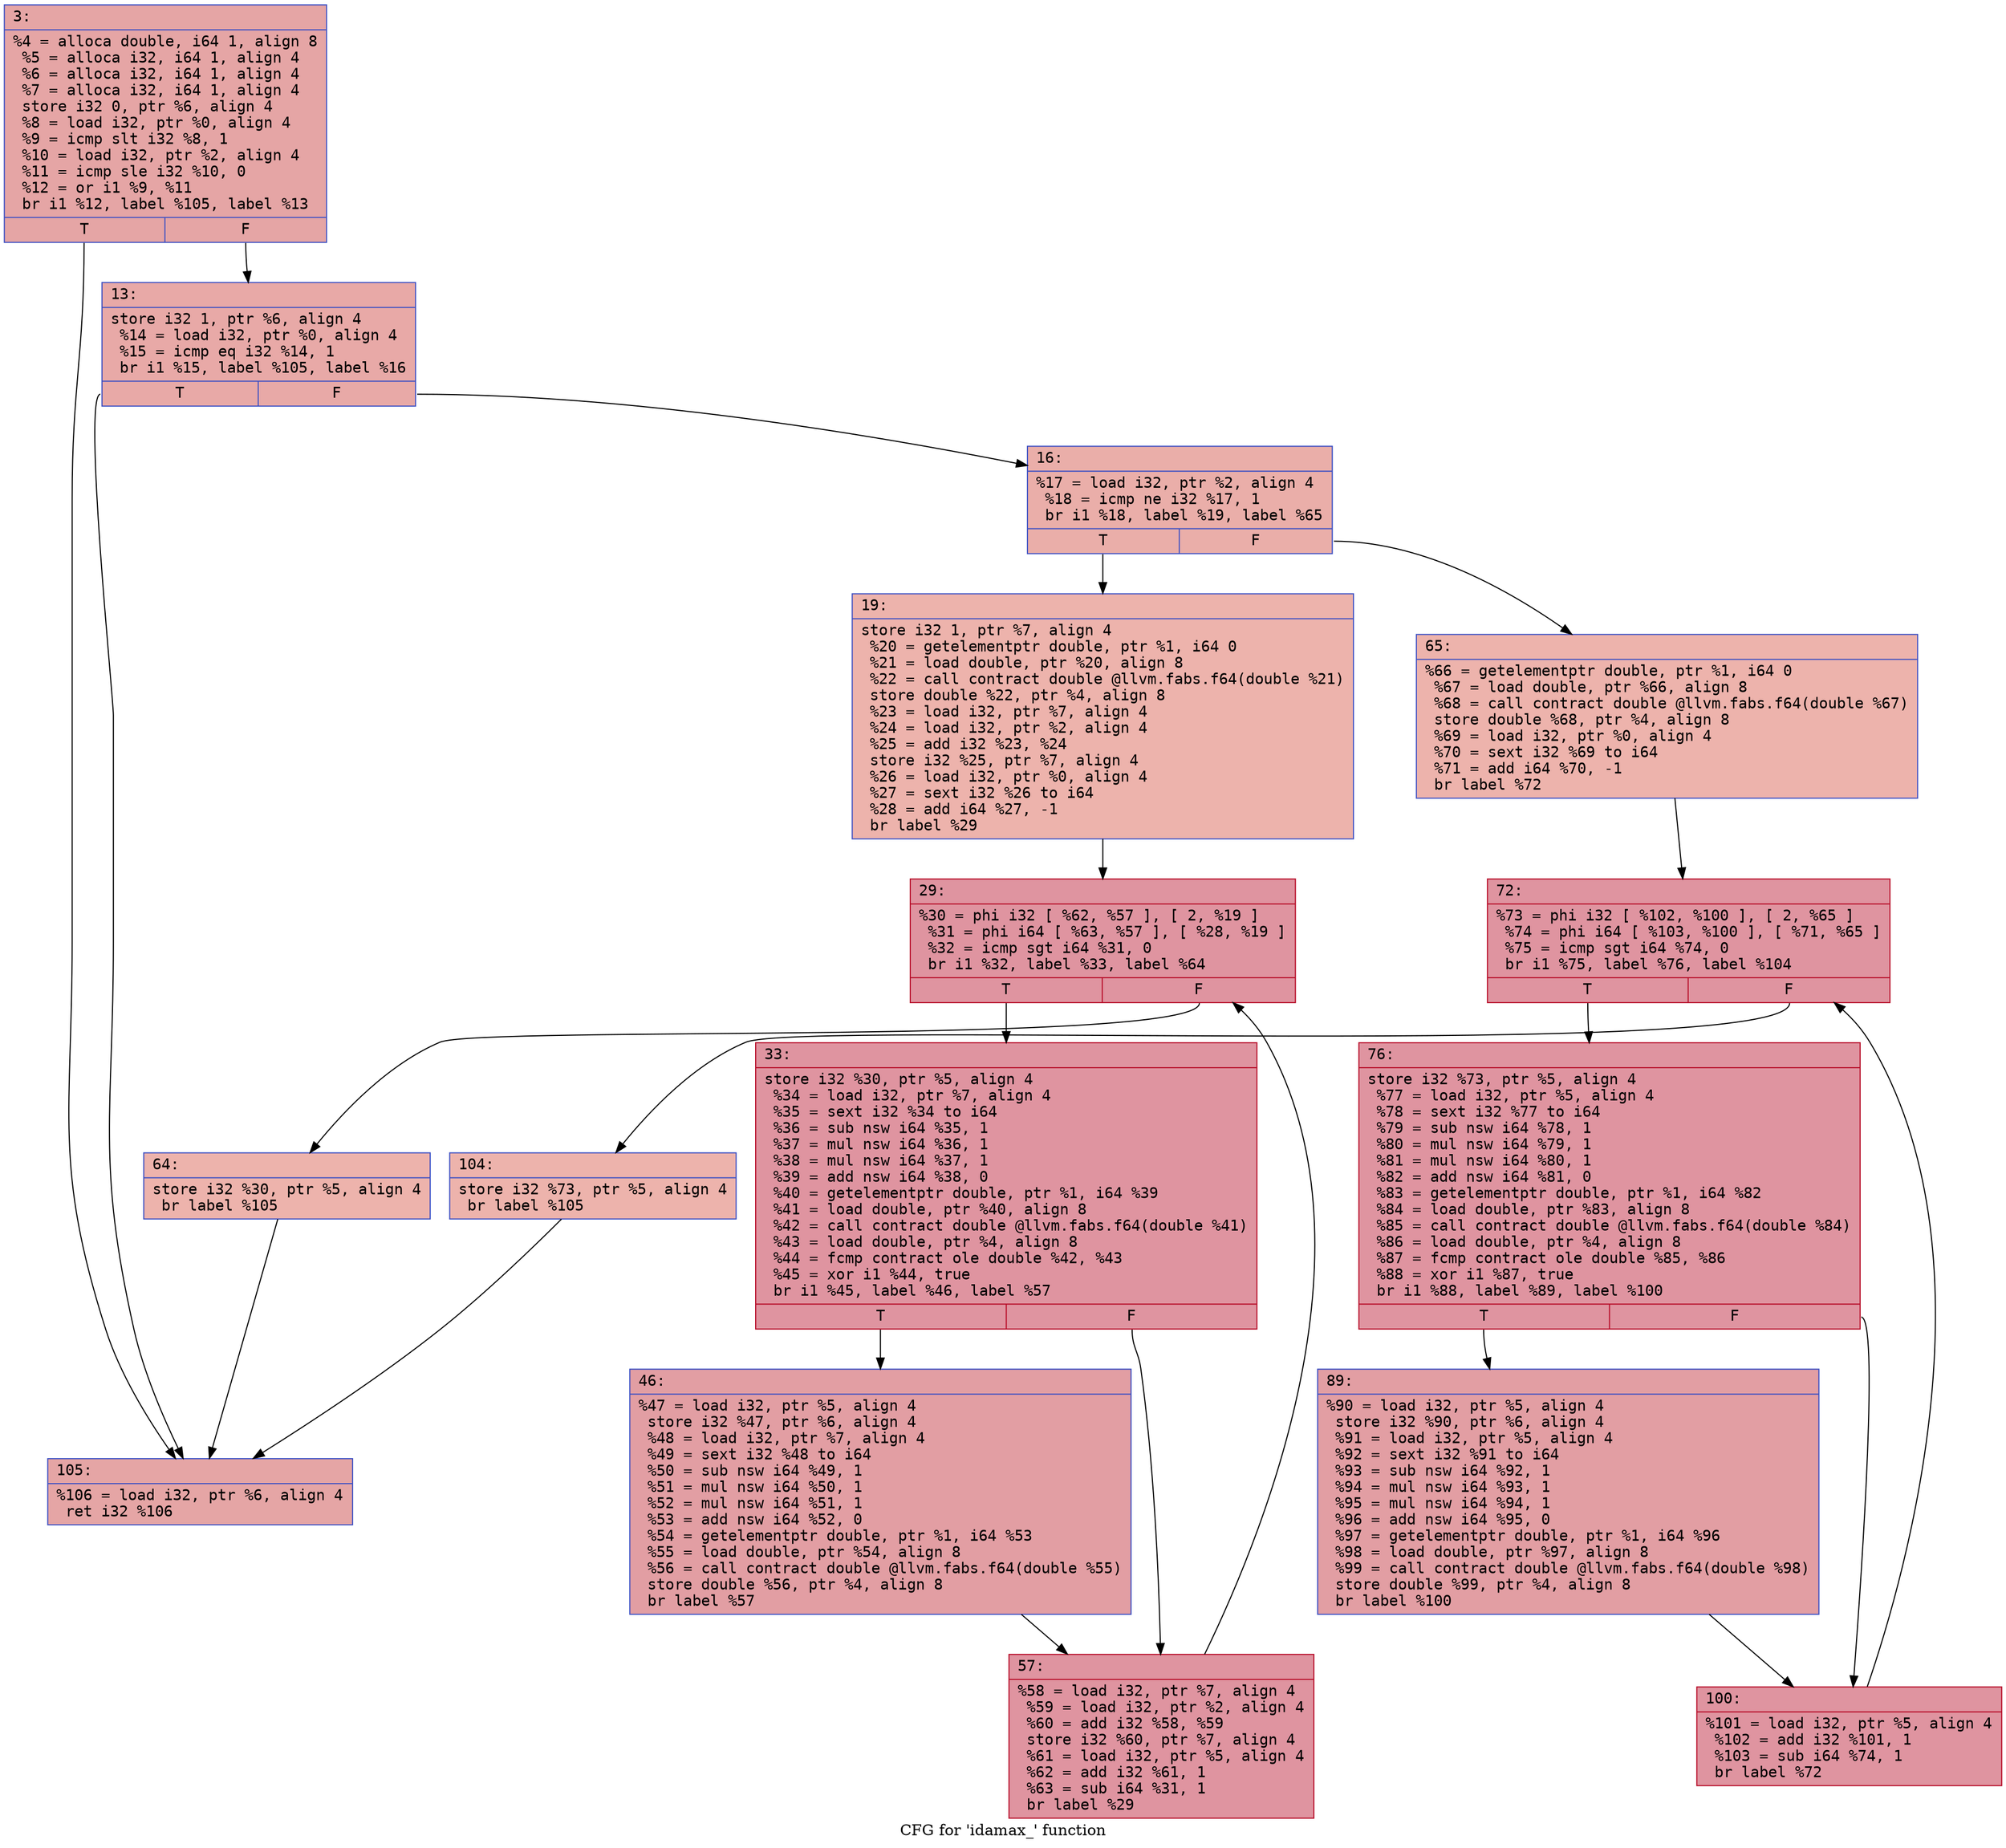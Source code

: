 digraph "CFG for 'idamax_' function" {
	label="CFG for 'idamax_' function";

	Node0x55ee103bae10 [shape=record,color="#3d50c3ff", style=filled, fillcolor="#c5333470" fontname="Courier",label="{3:\l|  %4 = alloca double, i64 1, align 8\l  %5 = alloca i32, i64 1, align 4\l  %6 = alloca i32, i64 1, align 4\l  %7 = alloca i32, i64 1, align 4\l  store i32 0, ptr %6, align 4\l  %8 = load i32, ptr %0, align 4\l  %9 = icmp slt i32 %8, 1\l  %10 = load i32, ptr %2, align 4\l  %11 = icmp sle i32 %10, 0\l  %12 = or i1 %9, %11\l  br i1 %12, label %105, label %13\l|{<s0>T|<s1>F}}"];
	Node0x55ee103bae10:s0 -> Node0x55ee103bb3b0[tooltip="3 -> 105\nProbability 50.00%" ];
	Node0x55ee103bae10:s1 -> Node0x55ee103bb400[tooltip="3 -> 13\nProbability 50.00%" ];
	Node0x55ee103bb400 [shape=record,color="#3d50c3ff", style=filled, fillcolor="#ca3b3770" fontname="Courier",label="{13:\l|  store i32 1, ptr %6, align 4\l  %14 = load i32, ptr %0, align 4\l  %15 = icmp eq i32 %14, 1\l  br i1 %15, label %105, label %16\l|{<s0>T|<s1>F}}"];
	Node0x55ee103bb400:s0 -> Node0x55ee103bb3b0[tooltip="13 -> 105\nProbability 50.00%" ];
	Node0x55ee103bb400:s1 -> Node0x55ee103bb6b0[tooltip="13 -> 16\nProbability 50.00%" ];
	Node0x55ee103bb6b0 [shape=record,color="#3d50c3ff", style=filled, fillcolor="#d0473d70" fontname="Courier",label="{16:\l|  %17 = load i32, ptr %2, align 4\l  %18 = icmp ne i32 %17, 1\l  br i1 %18, label %19, label %65\l|{<s0>T|<s1>F}}"];
	Node0x55ee103bb6b0:s0 -> Node0x55ee103bb8c0[tooltip="16 -> 19\nProbability 50.00%" ];
	Node0x55ee103bb6b0:s1 -> Node0x55ee103bb910[tooltip="16 -> 65\nProbability 50.00%" ];
	Node0x55ee103bb8c0 [shape=record,color="#3d50c3ff", style=filled, fillcolor="#d6524470" fontname="Courier",label="{19:\l|  store i32 1, ptr %7, align 4\l  %20 = getelementptr double, ptr %1, i64 0\l  %21 = load double, ptr %20, align 8\l  %22 = call contract double @llvm.fabs.f64(double %21)\l  store double %22, ptr %4, align 8\l  %23 = load i32, ptr %7, align 4\l  %24 = load i32, ptr %2, align 4\l  %25 = add i32 %23, %24\l  store i32 %25, ptr %7, align 4\l  %26 = load i32, ptr %0, align 4\l  %27 = sext i32 %26 to i64\l  %28 = add i64 %27, -1\l  br label %29\l}"];
	Node0x55ee103bb8c0 -> Node0x55ee103bd0c0[tooltip="19 -> 29\nProbability 100.00%" ];
	Node0x55ee103bd0c0 [shape=record,color="#b70d28ff", style=filled, fillcolor="#b70d2870" fontname="Courier",label="{29:\l|  %30 = phi i32 [ %62, %57 ], [ 2, %19 ]\l  %31 = phi i64 [ %63, %57 ], [ %28, %19 ]\l  %32 = icmp sgt i64 %31, 0\l  br i1 %32, label %33, label %64\l|{<s0>T|<s1>F}}"];
	Node0x55ee103bd0c0:s0 -> Node0x55ee103bd3e0[tooltip="29 -> 33\nProbability 96.88%" ];
	Node0x55ee103bd0c0:s1 -> Node0x55ee103bd430[tooltip="29 -> 64\nProbability 3.12%" ];
	Node0x55ee103bd3e0 [shape=record,color="#b70d28ff", style=filled, fillcolor="#b70d2870" fontname="Courier",label="{33:\l|  store i32 %30, ptr %5, align 4\l  %34 = load i32, ptr %7, align 4\l  %35 = sext i32 %34 to i64\l  %36 = sub nsw i64 %35, 1\l  %37 = mul nsw i64 %36, 1\l  %38 = mul nsw i64 %37, 1\l  %39 = add nsw i64 %38, 0\l  %40 = getelementptr double, ptr %1, i64 %39\l  %41 = load double, ptr %40, align 8\l  %42 = call contract double @llvm.fabs.f64(double %41)\l  %43 = load double, ptr %4, align 8\l  %44 = fcmp contract ole double %42, %43\l  %45 = xor i1 %44, true\l  br i1 %45, label %46, label %57\l|{<s0>T|<s1>F}}"];
	Node0x55ee103bd3e0:s0 -> Node0x55ee103bdcb0[tooltip="33 -> 46\nProbability 50.00%" ];
	Node0x55ee103bd3e0:s1 -> Node0x55ee103bd180[tooltip="33 -> 57\nProbability 50.00%" ];
	Node0x55ee103bdcb0 [shape=record,color="#3d50c3ff", style=filled, fillcolor="#be242e70" fontname="Courier",label="{46:\l|  %47 = load i32, ptr %5, align 4\l  store i32 %47, ptr %6, align 4\l  %48 = load i32, ptr %7, align 4\l  %49 = sext i32 %48 to i64\l  %50 = sub nsw i64 %49, 1\l  %51 = mul nsw i64 %50, 1\l  %52 = mul nsw i64 %51, 1\l  %53 = add nsw i64 %52, 0\l  %54 = getelementptr double, ptr %1, i64 %53\l  %55 = load double, ptr %54, align 8\l  %56 = call contract double @llvm.fabs.f64(double %55)\l  store double %56, ptr %4, align 8\l  br label %57\l}"];
	Node0x55ee103bdcb0 -> Node0x55ee103bd180[tooltip="46 -> 57\nProbability 100.00%" ];
	Node0x55ee103bd180 [shape=record,color="#b70d28ff", style=filled, fillcolor="#b70d2870" fontname="Courier",label="{57:\l|  %58 = load i32, ptr %7, align 4\l  %59 = load i32, ptr %2, align 4\l  %60 = add i32 %58, %59\l  store i32 %60, ptr %7, align 4\l  %61 = load i32, ptr %5, align 4\l  %62 = add i32 %61, 1\l  %63 = sub i64 %31, 1\l  br label %29\l}"];
	Node0x55ee103bd180 -> Node0x55ee103bd0c0[tooltip="57 -> 29\nProbability 100.00%" ];
	Node0x55ee103bd430 [shape=record,color="#3d50c3ff", style=filled, fillcolor="#d6524470" fontname="Courier",label="{64:\l|  store i32 %30, ptr %5, align 4\l  br label %105\l}"];
	Node0x55ee103bd430 -> Node0x55ee103bb3b0[tooltip="64 -> 105\nProbability 100.00%" ];
	Node0x55ee103bb910 [shape=record,color="#3d50c3ff", style=filled, fillcolor="#d6524470" fontname="Courier",label="{65:\l|  %66 = getelementptr double, ptr %1, i64 0\l  %67 = load double, ptr %66, align 8\l  %68 = call contract double @llvm.fabs.f64(double %67)\l  store double %68, ptr %4, align 8\l  %69 = load i32, ptr %0, align 4\l  %70 = sext i32 %69 to i64\l  %71 = add i64 %70, -1\l  br label %72\l}"];
	Node0x55ee103bb910 -> Node0x55ee103bf6b0[tooltip="65 -> 72\nProbability 100.00%" ];
	Node0x55ee103bf6b0 [shape=record,color="#b70d28ff", style=filled, fillcolor="#b70d2870" fontname="Courier",label="{72:\l|  %73 = phi i32 [ %102, %100 ], [ 2, %65 ]\l  %74 = phi i64 [ %103, %100 ], [ %71, %65 ]\l  %75 = icmp sgt i64 %74, 0\l  br i1 %75, label %76, label %104\l|{<s0>T|<s1>F}}"];
	Node0x55ee103bf6b0:s0 -> Node0x55ee103bf9d0[tooltip="72 -> 76\nProbability 96.88%" ];
	Node0x55ee103bf6b0:s1 -> Node0x55ee103bfa20[tooltip="72 -> 104\nProbability 3.12%" ];
	Node0x55ee103bf9d0 [shape=record,color="#b70d28ff", style=filled, fillcolor="#b70d2870" fontname="Courier",label="{76:\l|  store i32 %73, ptr %5, align 4\l  %77 = load i32, ptr %5, align 4\l  %78 = sext i32 %77 to i64\l  %79 = sub nsw i64 %78, 1\l  %80 = mul nsw i64 %79, 1\l  %81 = mul nsw i64 %80, 1\l  %82 = add nsw i64 %81, 0\l  %83 = getelementptr double, ptr %1, i64 %82\l  %84 = load double, ptr %83, align 8\l  %85 = call contract double @llvm.fabs.f64(double %84)\l  %86 = load double, ptr %4, align 8\l  %87 = fcmp contract ole double %85, %86\l  %88 = xor i1 %87, true\l  br i1 %88, label %89, label %100\l|{<s0>T|<s1>F}}"];
	Node0x55ee103bf9d0:s0 -> Node0x55ee103c02a0[tooltip="76 -> 89\nProbability 50.00%" ];
	Node0x55ee103bf9d0:s1 -> Node0x55ee103bf770[tooltip="76 -> 100\nProbability 50.00%" ];
	Node0x55ee103c02a0 [shape=record,color="#3d50c3ff", style=filled, fillcolor="#be242e70" fontname="Courier",label="{89:\l|  %90 = load i32, ptr %5, align 4\l  store i32 %90, ptr %6, align 4\l  %91 = load i32, ptr %5, align 4\l  %92 = sext i32 %91 to i64\l  %93 = sub nsw i64 %92, 1\l  %94 = mul nsw i64 %93, 1\l  %95 = mul nsw i64 %94, 1\l  %96 = add nsw i64 %95, 0\l  %97 = getelementptr double, ptr %1, i64 %96\l  %98 = load double, ptr %97, align 8\l  %99 = call contract double @llvm.fabs.f64(double %98)\l  store double %99, ptr %4, align 8\l  br label %100\l}"];
	Node0x55ee103c02a0 -> Node0x55ee103bf770[tooltip="89 -> 100\nProbability 100.00%" ];
	Node0x55ee103bf770 [shape=record,color="#b70d28ff", style=filled, fillcolor="#b70d2870" fontname="Courier",label="{100:\l|  %101 = load i32, ptr %5, align 4\l  %102 = add i32 %101, 1\l  %103 = sub i64 %74, 1\l  br label %72\l}"];
	Node0x55ee103bf770 -> Node0x55ee103bf6b0[tooltip="100 -> 72\nProbability 100.00%" ];
	Node0x55ee103bfa20 [shape=record,color="#3d50c3ff", style=filled, fillcolor="#d6524470" fontname="Courier",label="{104:\l|  store i32 %73, ptr %5, align 4\l  br label %105\l}"];
	Node0x55ee103bfa20 -> Node0x55ee103bb3b0[tooltip="104 -> 105\nProbability 100.00%" ];
	Node0x55ee103bb3b0 [shape=record,color="#3d50c3ff", style=filled, fillcolor="#c5333470" fontname="Courier",label="{105:\l|  %106 = load i32, ptr %6, align 4\l  ret i32 %106\l}"];
}
